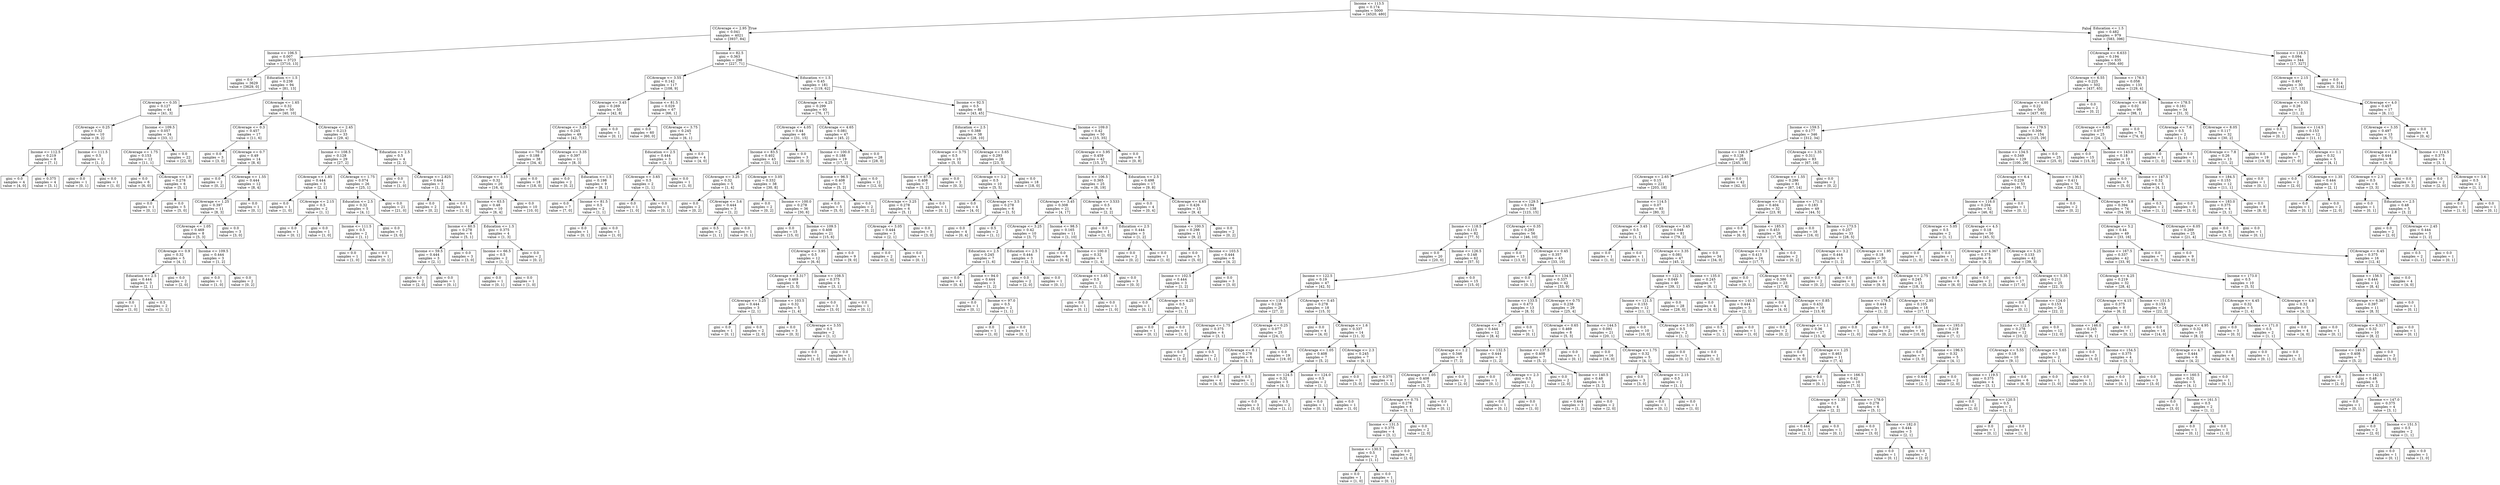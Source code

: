 digraph Tree {
node [shape=box] ;
0 [label="Income <= 113.5\ngini = 0.174\nsamples = 5000\nvalue = [4520, 480]"] ;
1 [label="CCAverage <= 2.95\ngini = 0.041\nsamples = 4021\nvalue = [3937, 84]"] ;
0 -> 1 [labeldistance=2.5, labelangle=45, headlabel="True"] ;
2 [label="Income <= 106.5\ngini = 0.007\nsamples = 3723\nvalue = [3710, 13]"] ;
1 -> 2 ;
3 [label="gini = 0.0\nsamples = 3629\nvalue = [3629, 0]"] ;
2 -> 3 ;
4 [label="Education <= 1.5\ngini = 0.238\nsamples = 94\nvalue = [81, 13]"] ;
2 -> 4 ;
5 [label="CCAverage <= 0.35\ngini = 0.127\nsamples = 44\nvalue = [41, 3]"] ;
4 -> 5 ;
6 [label="CCAverage <= 0.25\ngini = 0.32\nsamples = 10\nvalue = [8, 2]"] ;
5 -> 6 ;
7 [label="Income <= 112.5\ngini = 0.219\nsamples = 8\nvalue = [7, 1]"] ;
6 -> 7 ;
8 [label="gini = 0.0\nsamples = 4\nvalue = [4, 0]"] ;
7 -> 8 ;
9 [label="gini = 0.375\nsamples = 4\nvalue = [3, 1]"] ;
7 -> 9 ;
10 [label="Income <= 111.5\ngini = 0.5\nsamples = 2\nvalue = [1, 1]"] ;
6 -> 10 ;
11 [label="gini = 0.0\nsamples = 1\nvalue = [0, 1]"] ;
10 -> 11 ;
12 [label="gini = 0.0\nsamples = 1\nvalue = [1, 0]"] ;
10 -> 12 ;
13 [label="Income <= 109.5\ngini = 0.057\nsamples = 34\nvalue = [33, 1]"] ;
5 -> 13 ;
14 [label="CCAverage <= 1.75\ngini = 0.153\nsamples = 12\nvalue = [11, 1]"] ;
13 -> 14 ;
15 [label="gini = 0.0\nsamples = 6\nvalue = [6, 0]"] ;
14 -> 15 ;
16 [label="CCAverage <= 1.9\ngini = 0.278\nsamples = 6\nvalue = [5, 1]"] ;
14 -> 16 ;
17 [label="gini = 0.0\nsamples = 1\nvalue = [0, 1]"] ;
16 -> 17 ;
18 [label="gini = 0.0\nsamples = 5\nvalue = [5, 0]"] ;
16 -> 18 ;
19 [label="gini = 0.0\nsamples = 22\nvalue = [22, 0]"] ;
13 -> 19 ;
20 [label="CCAverage <= 1.65\ngini = 0.32\nsamples = 50\nvalue = [40, 10]"] ;
4 -> 20 ;
21 [label="CCAverage <= 0.3\ngini = 0.457\nsamples = 17\nvalue = [11, 6]"] ;
20 -> 21 ;
22 [label="gini = 0.0\nsamples = 3\nvalue = [3, 0]"] ;
21 -> 22 ;
23 [label="CCAverage <= 0.7\ngini = 0.49\nsamples = 14\nvalue = [8, 6]"] ;
21 -> 23 ;
24 [label="gini = 0.0\nsamples = 2\nvalue = [0, 2]"] ;
23 -> 24 ;
25 [label="CCAverage <= 1.55\ngini = 0.444\nsamples = 12\nvalue = [8, 4]"] ;
23 -> 25 ;
26 [label="CCAverage <= 1.25\ngini = 0.397\nsamples = 11\nvalue = [8, 3]"] ;
25 -> 26 ;
27 [label="CCAverage <= 1.05\ngini = 0.469\nsamples = 8\nvalue = [5, 3]"] ;
26 -> 27 ;
28 [label="CCAverage <= 0.9\ngini = 0.32\nsamples = 5\nvalue = [4, 1]"] ;
27 -> 28 ;
29 [label="Education <= 2.5\ngini = 0.444\nsamples = 3\nvalue = [2, 1]"] ;
28 -> 29 ;
30 [label="gini = 0.0\nsamples = 1\nvalue = [1, 0]"] ;
29 -> 30 ;
31 [label="gini = 0.5\nsamples = 2\nvalue = [1, 1]"] ;
29 -> 31 ;
32 [label="gini = 0.0\nsamples = 2\nvalue = [2, 0]"] ;
28 -> 32 ;
33 [label="Income <= 109.5\ngini = 0.444\nsamples = 3\nvalue = [1, 2]"] ;
27 -> 33 ;
34 [label="gini = 0.0\nsamples = 1\nvalue = [1, 0]"] ;
33 -> 34 ;
35 [label="gini = 0.0\nsamples = 2\nvalue = [0, 2]"] ;
33 -> 35 ;
36 [label="gini = 0.0\nsamples = 3\nvalue = [3, 0]"] ;
26 -> 36 ;
37 [label="gini = 0.0\nsamples = 1\nvalue = [0, 1]"] ;
25 -> 37 ;
38 [label="CCAverage <= 2.45\ngini = 0.213\nsamples = 33\nvalue = [29, 4]"] ;
20 -> 38 ;
39 [label="Income <= 108.5\ngini = 0.128\nsamples = 29\nvalue = [27, 2]"] ;
38 -> 39 ;
40 [label="CCAverage <= 1.85\ngini = 0.444\nsamples = 3\nvalue = [2, 1]"] ;
39 -> 40 ;
41 [label="gini = 0.0\nsamples = 1\nvalue = [1, 0]"] ;
40 -> 41 ;
42 [label="CCAverage <= 2.15\ngini = 0.5\nsamples = 2\nvalue = [1, 1]"] ;
40 -> 42 ;
43 [label="gini = 0.0\nsamples = 1\nvalue = [0, 1]"] ;
42 -> 43 ;
44 [label="gini = 0.0\nsamples = 1\nvalue = [1, 0]"] ;
42 -> 44 ;
45 [label="CCAverage <= 1.75\ngini = 0.074\nsamples = 26\nvalue = [25, 1]"] ;
39 -> 45 ;
46 [label="Education <= 2.5\ngini = 0.32\nsamples = 5\nvalue = [4, 1]"] ;
45 -> 46 ;
47 [label="Income <= 111.5\ngini = 0.5\nsamples = 2\nvalue = [1, 1]"] ;
46 -> 47 ;
48 [label="gini = 0.0\nsamples = 1\nvalue = [1, 0]"] ;
47 -> 48 ;
49 [label="gini = 0.0\nsamples = 1\nvalue = [0, 1]"] ;
47 -> 49 ;
50 [label="gini = 0.0\nsamples = 3\nvalue = [3, 0]"] ;
46 -> 50 ;
51 [label="gini = 0.0\nsamples = 21\nvalue = [21, 0]"] ;
45 -> 51 ;
52 [label="Education <= 2.5\ngini = 0.5\nsamples = 4\nvalue = [2, 2]"] ;
38 -> 52 ;
53 [label="gini = 0.0\nsamples = 1\nvalue = [1, 0]"] ;
52 -> 53 ;
54 [label="CCAverage <= 2.825\ngini = 0.444\nsamples = 3\nvalue = [1, 2]"] ;
52 -> 54 ;
55 [label="gini = 0.0\nsamples = 2\nvalue = [0, 2]"] ;
54 -> 55 ;
56 [label="gini = 0.0\nsamples = 1\nvalue = [1, 0]"] ;
54 -> 56 ;
57 [label="Income <= 82.5\ngini = 0.363\nsamples = 298\nvalue = [227, 71]"] ;
1 -> 57 ;
58 [label="CCAverage <= 3.55\ngini = 0.142\nsamples = 117\nvalue = [108, 9]"] ;
57 -> 58 ;
59 [label="CCAverage <= 3.45\ngini = 0.269\nsamples = 50\nvalue = [42, 8]"] ;
58 -> 59 ;
60 [label="CCAverage <= 3.25\ngini = 0.245\nsamples = 49\nvalue = [42, 7]"] ;
59 -> 60 ;
61 [label="Income <= 70.0\ngini = 0.188\nsamples = 38\nvalue = [34, 4]"] ;
60 -> 61 ;
62 [label="CCAverage <= 3.15\ngini = 0.32\nsamples = 20\nvalue = [16, 4]"] ;
61 -> 62 ;
63 [label="Income <= 63.5\ngini = 0.48\nsamples = 10\nvalue = [6, 4]"] ;
62 -> 63 ;
64 [label="Income <= 60.5\ngini = 0.278\nsamples = 6\nvalue = [5, 1]"] ;
63 -> 64 ;
65 [label="Income <= 59.5\ngini = 0.444\nsamples = 3\nvalue = [2, 1]"] ;
64 -> 65 ;
66 [label="gini = 0.0\nsamples = 2\nvalue = [2, 0]"] ;
65 -> 66 ;
67 [label="gini = 0.0\nsamples = 1\nvalue = [0, 1]"] ;
65 -> 67 ;
68 [label="gini = 0.0\nsamples = 3\nvalue = [3, 0]"] ;
64 -> 68 ;
69 [label="Education <= 1.5\ngini = 0.375\nsamples = 4\nvalue = [1, 3]"] ;
63 -> 69 ;
70 [label="Income <= 66.5\ngini = 0.5\nsamples = 2\nvalue = [1, 1]"] ;
69 -> 70 ;
71 [label="gini = 0.0\nsamples = 1\nvalue = [0, 1]"] ;
70 -> 71 ;
72 [label="gini = 0.0\nsamples = 1\nvalue = [1, 0]"] ;
70 -> 72 ;
73 [label="gini = 0.0\nsamples = 2\nvalue = [0, 2]"] ;
69 -> 73 ;
74 [label="gini = 0.0\nsamples = 10\nvalue = [10, 0]"] ;
62 -> 74 ;
75 [label="gini = 0.0\nsamples = 18\nvalue = [18, 0]"] ;
61 -> 75 ;
76 [label="CCAverage <= 3.35\ngini = 0.397\nsamples = 11\nvalue = [8, 3]"] ;
60 -> 76 ;
77 [label="gini = 0.0\nsamples = 2\nvalue = [0, 2]"] ;
76 -> 77 ;
78 [label="Education <= 1.5\ngini = 0.198\nsamples = 9\nvalue = [8, 1]"] ;
76 -> 78 ;
79 [label="gini = 0.0\nsamples = 7\nvalue = [7, 0]"] ;
78 -> 79 ;
80 [label="Income <= 81.5\ngini = 0.5\nsamples = 2\nvalue = [1, 1]"] ;
78 -> 80 ;
81 [label="gini = 0.0\nsamples = 1\nvalue = [0, 1]"] ;
80 -> 81 ;
82 [label="gini = 0.0\nsamples = 1\nvalue = [1, 0]"] ;
80 -> 82 ;
83 [label="gini = 0.0\nsamples = 1\nvalue = [0, 1]"] ;
59 -> 83 ;
84 [label="Income <= 81.5\ngini = 0.029\nsamples = 67\nvalue = [66, 1]"] ;
58 -> 84 ;
85 [label="gini = 0.0\nsamples = 60\nvalue = [60, 0]"] ;
84 -> 85 ;
86 [label="CCAverage <= 3.75\ngini = 0.245\nsamples = 7\nvalue = [6, 1]"] ;
84 -> 86 ;
87 [label="Education <= 2.5\ngini = 0.444\nsamples = 3\nvalue = [2, 1]"] ;
86 -> 87 ;
88 [label="CCAverage <= 3.65\ngini = 0.5\nsamples = 2\nvalue = [1, 1]"] ;
87 -> 88 ;
89 [label="gini = 0.0\nsamples = 1\nvalue = [1, 0]"] ;
88 -> 89 ;
90 [label="gini = 0.0\nsamples = 1\nvalue = [0, 1]"] ;
88 -> 90 ;
91 [label="gini = 0.0\nsamples = 1\nvalue = [1, 0]"] ;
87 -> 91 ;
92 [label="gini = 0.0\nsamples = 4\nvalue = [4, 0]"] ;
86 -> 92 ;
93 [label="Education <= 1.5\ngini = 0.45\nsamples = 181\nvalue = [119, 62]"] ;
57 -> 93 ;
94 [label="CCAverage <= 4.25\ngini = 0.299\nsamples = 93\nvalue = [76, 17]"] ;
93 -> 94 ;
95 [label="CCAverage <= 4.05\ngini = 0.44\nsamples = 46\nvalue = [31, 15]"] ;
94 -> 95 ;
96 [label="Income <= 83.5\ngini = 0.402\nsamples = 43\nvalue = [31, 12]"] ;
95 -> 96 ;
97 [label="CCAverage <= 3.25\ngini = 0.32\nsamples = 5\nvalue = [1, 4]"] ;
96 -> 97 ;
98 [label="gini = 0.0\nsamples = 2\nvalue = [0, 2]"] ;
97 -> 98 ;
99 [label="CCAverage <= 3.6\ngini = 0.444\nsamples = 3\nvalue = [1, 2]"] ;
97 -> 99 ;
100 [label="gini = 0.5\nsamples = 2\nvalue = [1, 1]"] ;
99 -> 100 ;
101 [label="gini = 0.0\nsamples = 1\nvalue = [0, 1]"] ;
99 -> 101 ;
102 [label="CCAverage <= 3.05\ngini = 0.332\nsamples = 38\nvalue = [30, 8]"] ;
96 -> 102 ;
103 [label="gini = 0.0\nsamples = 2\nvalue = [0, 2]"] ;
102 -> 103 ;
104 [label="Income <= 100.0\ngini = 0.278\nsamples = 36\nvalue = [30, 6]"] ;
102 -> 104 ;
105 [label="gini = 0.0\nsamples = 15\nvalue = [15, 0]"] ;
104 -> 105 ;
106 [label="Income <= 109.5\ngini = 0.408\nsamples = 21\nvalue = [15, 6]"] ;
104 -> 106 ;
107 [label="CCAverage <= 3.95\ngini = 0.5\nsamples = 12\nvalue = [6, 6]"] ;
106 -> 107 ;
108 [label="CCAverage <= 3.317\ngini = 0.469\nsamples = 8\nvalue = [3, 5]"] ;
107 -> 108 ;
109 [label="CCAverage <= 3.25\ngini = 0.444\nsamples = 3\nvalue = [2, 1]"] ;
108 -> 109 ;
110 [label="gini = 0.0\nsamples = 1\nvalue = [0, 1]"] ;
109 -> 110 ;
111 [label="gini = 0.0\nsamples = 2\nvalue = [2, 0]"] ;
109 -> 111 ;
112 [label="Income <= 103.5\ngini = 0.32\nsamples = 5\nvalue = [1, 4]"] ;
108 -> 112 ;
113 [label="gini = 0.0\nsamples = 3\nvalue = [0, 3]"] ;
112 -> 113 ;
114 [label="CCAverage <= 3.55\ngini = 0.5\nsamples = 2\nvalue = [1, 1]"] ;
112 -> 114 ;
115 [label="gini = 0.0\nsamples = 1\nvalue = [1, 0]"] ;
114 -> 115 ;
116 [label="gini = 0.0\nsamples = 1\nvalue = [0, 1]"] ;
114 -> 116 ;
117 [label="Income <= 108.5\ngini = 0.375\nsamples = 4\nvalue = [3, 1]"] ;
107 -> 117 ;
118 [label="gini = 0.0\nsamples = 3\nvalue = [3, 0]"] ;
117 -> 118 ;
119 [label="gini = 0.0\nsamples = 1\nvalue = [0, 1]"] ;
117 -> 119 ;
120 [label="gini = 0.0\nsamples = 9\nvalue = [9, 0]"] ;
106 -> 120 ;
121 [label="gini = 0.0\nsamples = 3\nvalue = [0, 3]"] ;
95 -> 121 ;
122 [label="CCAverage <= 4.65\ngini = 0.081\nsamples = 47\nvalue = [45, 2]"] ;
94 -> 122 ;
123 [label="Income <= 100.0\ngini = 0.188\nsamples = 19\nvalue = [17, 2]"] ;
122 -> 123 ;
124 [label="Income <= 96.5\ngini = 0.408\nsamples = 7\nvalue = [5, 2]"] ;
123 -> 124 ;
125 [label="gini = 0.0\nsamples = 5\nvalue = [5, 0]"] ;
124 -> 125 ;
126 [label="gini = 0.0\nsamples = 2\nvalue = [0, 2]"] ;
124 -> 126 ;
127 [label="gini = 0.0\nsamples = 12\nvalue = [12, 0]"] ;
123 -> 127 ;
128 [label="gini = 0.0\nsamples = 28\nvalue = [28, 0]"] ;
122 -> 128 ;
129 [label="Income <= 92.5\ngini = 0.5\nsamples = 88\nvalue = [43, 45]"] ;
93 -> 129 ;
130 [label="Education <= 2.5\ngini = 0.388\nsamples = 38\nvalue = [28, 10]"] ;
129 -> 130 ;
131 [label="CCAverage <= 3.75\ngini = 0.5\nsamples = 10\nvalue = [5, 5]"] ;
130 -> 131 ;
132 [label="Income <= 87.5\ngini = 0.408\nsamples = 7\nvalue = [5, 2]"] ;
131 -> 132 ;
133 [label="CCAverage <= 3.25\ngini = 0.278\nsamples = 6\nvalue = [5, 1]"] ;
132 -> 133 ;
134 [label="CCAverage <= 3.05\ngini = 0.444\nsamples = 3\nvalue = [2, 1]"] ;
133 -> 134 ;
135 [label="gini = 0.0\nsamples = 2\nvalue = [2, 0]"] ;
134 -> 135 ;
136 [label="gini = 0.0\nsamples = 1\nvalue = [0, 1]"] ;
134 -> 136 ;
137 [label="gini = 0.0\nsamples = 3\nvalue = [3, 0]"] ;
133 -> 137 ;
138 [label="gini = 0.0\nsamples = 1\nvalue = [0, 1]"] ;
132 -> 138 ;
139 [label="gini = 0.0\nsamples = 3\nvalue = [0, 3]"] ;
131 -> 139 ;
140 [label="CCAverage <= 3.65\ngini = 0.293\nsamples = 28\nvalue = [23, 5]"] ;
130 -> 140 ;
141 [label="CCAverage <= 3.2\ngini = 0.5\nsamples = 10\nvalue = [5, 5]"] ;
140 -> 141 ;
142 [label="gini = 0.0\nsamples = 4\nvalue = [4, 0]"] ;
141 -> 142 ;
143 [label="CCAverage <= 3.5\ngini = 0.278\nsamples = 6\nvalue = [1, 5]"] ;
141 -> 143 ;
144 [label="gini = 0.0\nsamples = 4\nvalue = [0, 4]"] ;
143 -> 144 ;
145 [label="gini = 0.5\nsamples = 2\nvalue = [1, 1]"] ;
143 -> 145 ;
146 [label="gini = 0.0\nsamples = 18\nvalue = [18, 0]"] ;
140 -> 146 ;
147 [label="Income <= 109.0\ngini = 0.42\nsamples = 50\nvalue = [15, 35]"] ;
129 -> 147 ;
148 [label="CCAverage <= 3.95\ngini = 0.459\nsamples = 42\nvalue = [15, 27]"] ;
147 -> 148 ;
149 [label="Income <= 106.5\ngini = 0.365\nsamples = 25\nvalue = [6, 19]"] ;
148 -> 149 ;
150 [label="CCAverage <= 3.45\ngini = 0.308\nsamples = 21\nvalue = [4, 17]"] ;
149 -> 150 ;
151 [label="CCAverage <= 3.25\ngini = 0.42\nsamples = 10\nvalue = [3, 7]"] ;
150 -> 151 ;
152 [label="Education <= 2.5\ngini = 0.245\nsamples = 7\nvalue = [1, 6]"] ;
151 -> 152 ;
153 [label="gini = 0.0\nsamples = 4\nvalue = [0, 4]"] ;
152 -> 153 ;
154 [label="Income <= 94.0\ngini = 0.444\nsamples = 3\nvalue = [1, 2]"] ;
152 -> 154 ;
155 [label="gini = 0.0\nsamples = 1\nvalue = [0, 1]"] ;
154 -> 155 ;
156 [label="Income <= 97.0\ngini = 0.5\nsamples = 2\nvalue = [1, 1]"] ;
154 -> 156 ;
157 [label="gini = 0.0\nsamples = 1\nvalue = [1, 0]"] ;
156 -> 157 ;
158 [label="gini = 0.0\nsamples = 1\nvalue = [0, 1]"] ;
156 -> 158 ;
159 [label="Education <= 2.5\ngini = 0.444\nsamples = 3\nvalue = [2, 1]"] ;
151 -> 159 ;
160 [label="gini = 0.0\nsamples = 2\nvalue = [2, 0]"] ;
159 -> 160 ;
161 [label="gini = 0.0\nsamples = 1\nvalue = [0, 1]"] ;
159 -> 161 ;
162 [label="Income <= 98.5\ngini = 0.165\nsamples = 11\nvalue = [1, 10]"] ;
150 -> 162 ;
163 [label="gini = 0.0\nsamples = 6\nvalue = [0, 6]"] ;
162 -> 163 ;
164 [label="Income <= 100.0\ngini = 0.32\nsamples = 5\nvalue = [1, 4]"] ;
162 -> 164 ;
165 [label="CCAverage <= 3.65\ngini = 0.5\nsamples = 2\nvalue = [1, 1]"] ;
164 -> 165 ;
166 [label="gini = 0.0\nsamples = 1\nvalue = [0, 1]"] ;
165 -> 166 ;
167 [label="gini = 0.0\nsamples = 1\nvalue = [1, 0]"] ;
165 -> 167 ;
168 [label="gini = 0.0\nsamples = 3\nvalue = [0, 3]"] ;
164 -> 168 ;
169 [label="CCAverage <= 3.533\ngini = 0.5\nsamples = 4\nvalue = [2, 2]"] ;
149 -> 169 ;
170 [label="gini = 0.0\nsamples = 1\nvalue = [1, 0]"] ;
169 -> 170 ;
171 [label="Education <= 2.5\ngini = 0.444\nsamples = 3\nvalue = [1, 2]"] ;
169 -> 171 ;
172 [label="gini = 0.0\nsamples = 2\nvalue = [0, 2]"] ;
171 -> 172 ;
173 [label="gini = 0.0\nsamples = 1\nvalue = [1, 0]"] ;
171 -> 173 ;
174 [label="Education <= 2.5\ngini = 0.498\nsamples = 17\nvalue = [9, 8]"] ;
148 -> 174 ;
175 [label="gini = 0.0\nsamples = 4\nvalue = [0, 4]"] ;
174 -> 175 ;
176 [label="CCAverage <= 4.65\ngini = 0.426\nsamples = 13\nvalue = [9, 4]"] ;
174 -> 176 ;
177 [label="Income <= 100.5\ngini = 0.298\nsamples = 11\nvalue = [9, 2]"] ;
176 -> 177 ;
178 [label="gini = 0.0\nsamples = 5\nvalue = [5, 0]"] ;
177 -> 178 ;
179 [label="Income <= 103.5\ngini = 0.444\nsamples = 6\nvalue = [4, 2]"] ;
177 -> 179 ;
180 [label="Income <= 102.5\ngini = 0.444\nsamples = 3\nvalue = [1, 2]"] ;
179 -> 180 ;
181 [label="gini = 0.0\nsamples = 1\nvalue = [0, 1]"] ;
180 -> 181 ;
182 [label="CCAverage <= 4.25\ngini = 0.5\nsamples = 2\nvalue = [1, 1]"] ;
180 -> 182 ;
183 [label="gini = 0.0\nsamples = 1\nvalue = [0, 1]"] ;
182 -> 183 ;
184 [label="gini = 0.0\nsamples = 1\nvalue = [1, 0]"] ;
182 -> 184 ;
185 [label="gini = 0.0\nsamples = 3\nvalue = [3, 0]"] ;
179 -> 185 ;
186 [label="gini = 0.0\nsamples = 2\nvalue = [0, 2]"] ;
176 -> 186 ;
187 [label="gini = 0.0\nsamples = 8\nvalue = [0, 8]"] ;
147 -> 187 ;
188 [label="Education <= 1.5\ngini = 0.482\nsamples = 979\nvalue = [583, 396]"] ;
0 -> 188 [labeldistance=2.5, labelangle=-45, headlabel="False"] ;
189 [label="CCAverage <= 6.633\ngini = 0.194\nsamples = 635\nvalue = [566, 69]"] ;
188 -> 189 ;
190 [label="CCAverage <= 6.55\ngini = 0.225\nsamples = 502\nvalue = [437, 65]"] ;
189 -> 190 ;
191 [label="CCAverage <= 4.05\ngini = 0.22\nsamples = 500\nvalue = [437, 63]"] ;
190 -> 191 ;
192 [label="Income <= 159.5\ngini = 0.177\nsamples = 346\nvalue = [312, 34]"] ;
191 -> 192 ;
193 [label="Income <= 146.5\ngini = 0.128\nsamples = 263\nvalue = [245, 18]"] ;
192 -> 193 ;
194 [label="CCAverage <= 2.65\ngini = 0.15\nsamples = 221\nvalue = [203, 18]"] ;
193 -> 194 ;
195 [label="Income <= 129.5\ngini = 0.194\nsamples = 138\nvalue = [123, 15]"] ;
194 -> 195 ;
196 [label="Income <= 118.5\ngini = 0.115\nsamples = 82\nvalue = [77, 5]"] ;
195 -> 196 ;
197 [label="gini = 0.0\nsamples = 20\nvalue = [20, 0]"] ;
196 -> 197 ;
198 [label="Income <= 126.5\ngini = 0.148\nsamples = 62\nvalue = [57, 5]"] ;
196 -> 198 ;
199 [label="Income <= 122.5\ngini = 0.19\nsamples = 47\nvalue = [42, 5]"] ;
198 -> 199 ;
200 [label="Income <= 119.5\ngini = 0.128\nsamples = 29\nvalue = [27, 2]"] ;
199 -> 200 ;
201 [label="CCAverage <= 1.75\ngini = 0.375\nsamples = 4\nvalue = [3, 1]"] ;
200 -> 201 ;
202 [label="gini = 0.0\nsamples = 2\nvalue = [2, 0]"] ;
201 -> 202 ;
203 [label="gini = 0.5\nsamples = 2\nvalue = [1, 1]"] ;
201 -> 203 ;
204 [label="CCAverage <= 0.25\ngini = 0.077\nsamples = 25\nvalue = [24, 1]"] ;
200 -> 204 ;
205 [label="CCAverage <= 0.1\ngini = 0.278\nsamples = 6\nvalue = [5, 1]"] ;
204 -> 205 ;
206 [label="gini = 0.0\nsamples = 4\nvalue = [4, 0]"] ;
205 -> 206 ;
207 [label="gini = 0.5\nsamples = 2\nvalue = [1, 1]"] ;
205 -> 207 ;
208 [label="gini = 0.0\nsamples = 19\nvalue = [19, 0]"] ;
204 -> 208 ;
209 [label="CCAverage <= 0.45\ngini = 0.278\nsamples = 18\nvalue = [15, 3]"] ;
199 -> 209 ;
210 [label="gini = 0.0\nsamples = 4\nvalue = [4, 0]"] ;
209 -> 210 ;
211 [label="CCAverage <= 1.6\ngini = 0.337\nsamples = 14\nvalue = [11, 3]"] ;
209 -> 211 ;
212 [label="CCAverage <= 1.05\ngini = 0.408\nsamples = 7\nvalue = [5, 2]"] ;
211 -> 212 ;
213 [label="Income <= 124.5\ngini = 0.32\nsamples = 5\nvalue = [4, 1]"] ;
212 -> 213 ;
214 [label="gini = 0.0\nsamples = 3\nvalue = [3, 0]"] ;
213 -> 214 ;
215 [label="gini = 0.5\nsamples = 2\nvalue = [1, 1]"] ;
213 -> 215 ;
216 [label="Income <= 124.0\ngini = 0.5\nsamples = 2\nvalue = [1, 1]"] ;
212 -> 216 ;
217 [label="gini = 0.0\nsamples = 1\nvalue = [0, 1]"] ;
216 -> 217 ;
218 [label="gini = 0.0\nsamples = 1\nvalue = [1, 0]"] ;
216 -> 218 ;
219 [label="CCAverage <= 2.3\ngini = 0.245\nsamples = 7\nvalue = [6, 1]"] ;
211 -> 219 ;
220 [label="gini = 0.0\nsamples = 3\nvalue = [3, 0]"] ;
219 -> 220 ;
221 [label="gini = 0.375\nsamples = 4\nvalue = [3, 1]"] ;
219 -> 221 ;
222 [label="gini = 0.0\nsamples = 15\nvalue = [15, 0]"] ;
198 -> 222 ;
223 [label="CCAverage <= 0.35\ngini = 0.293\nsamples = 56\nvalue = [46, 10]"] ;
195 -> 223 ;
224 [label="gini = 0.0\nsamples = 13\nvalue = [13, 0]"] ;
223 -> 224 ;
225 [label="CCAverage <= 0.45\ngini = 0.357\nsamples = 43\nvalue = [33, 10]"] ;
223 -> 225 ;
226 [label="gini = 0.0\nsamples = 1\nvalue = [0, 1]"] ;
225 -> 226 ;
227 [label="Income <= 134.5\ngini = 0.337\nsamples = 42\nvalue = [33, 9]"] ;
225 -> 227 ;
228 [label="Income <= 133.5\ngini = 0.473\nsamples = 13\nvalue = [8, 5]"] ;
227 -> 228 ;
229 [label="CCAverage <= 1.7\ngini = 0.444\nsamples = 12\nvalue = [8, 4]"] ;
228 -> 229 ;
230 [label="CCAverage <= 1.2\ngini = 0.346\nsamples = 9\nvalue = [7, 2]"] ;
229 -> 230 ;
231 [label="CCAverage <= 1.05\ngini = 0.408\nsamples = 7\nvalue = [5, 2]"] ;
230 -> 231 ;
232 [label="CCAverage <= 0.75\ngini = 0.278\nsamples = 6\nvalue = [5, 1]"] ;
231 -> 232 ;
233 [label="Income <= 131.5\ngini = 0.375\nsamples = 4\nvalue = [3, 1]"] ;
232 -> 233 ;
234 [label="Income <= 130.5\ngini = 0.5\nsamples = 2\nvalue = [1, 1]"] ;
233 -> 234 ;
235 [label="gini = 0.0\nsamples = 1\nvalue = [1, 0]"] ;
234 -> 235 ;
236 [label="gini = 0.0\nsamples = 1\nvalue = [0, 1]"] ;
234 -> 236 ;
237 [label="gini = 0.0\nsamples = 2\nvalue = [2, 0]"] ;
233 -> 237 ;
238 [label="gini = 0.0\nsamples = 2\nvalue = [2, 0]"] ;
232 -> 238 ;
239 [label="gini = 0.0\nsamples = 1\nvalue = [0, 1]"] ;
231 -> 239 ;
240 [label="gini = 0.0\nsamples = 2\nvalue = [2, 0]"] ;
230 -> 240 ;
241 [label="Income <= 132.5\ngini = 0.444\nsamples = 3\nvalue = [1, 2]"] ;
229 -> 241 ;
242 [label="gini = 0.0\nsamples = 1\nvalue = [0, 1]"] ;
241 -> 242 ;
243 [label="CCAverage <= 2.3\ngini = 0.5\nsamples = 2\nvalue = [1, 1]"] ;
241 -> 243 ;
244 [label="gini = 0.0\nsamples = 1\nvalue = [0, 1]"] ;
243 -> 244 ;
245 [label="gini = 0.0\nsamples = 1\nvalue = [1, 0]"] ;
243 -> 245 ;
246 [label="gini = 0.0\nsamples = 1\nvalue = [0, 1]"] ;
228 -> 246 ;
247 [label="CCAverage <= 0.75\ngini = 0.238\nsamples = 29\nvalue = [25, 4]"] ;
227 -> 247 ;
248 [label="CCAverage <= 0.65\ngini = 0.469\nsamples = 8\nvalue = [5, 3]"] ;
247 -> 248 ;
249 [label="Income <= 137.5\ngini = 0.408\nsamples = 7\nvalue = [5, 2]"] ;
248 -> 249 ;
250 [label="gini = 0.0\nsamples = 2\nvalue = [2, 0]"] ;
249 -> 250 ;
251 [label="Income <= 140.5\ngini = 0.48\nsamples = 5\nvalue = [3, 2]"] ;
249 -> 251 ;
252 [label="gini = 0.444\nsamples = 3\nvalue = [1, 2]"] ;
251 -> 252 ;
253 [label="gini = 0.0\nsamples = 2\nvalue = [2, 0]"] ;
251 -> 253 ;
254 [label="gini = 0.0\nsamples = 1\nvalue = [0, 1]"] ;
248 -> 254 ;
255 [label="Income <= 144.5\ngini = 0.091\nsamples = 21\nvalue = [20, 1]"] ;
247 -> 255 ;
256 [label="gini = 0.0\nsamples = 16\nvalue = [16, 0]"] ;
255 -> 256 ;
257 [label="CCAverage <= 1.75\ngini = 0.32\nsamples = 5\nvalue = [4, 1]"] ;
255 -> 257 ;
258 [label="gini = 0.0\nsamples = 3\nvalue = [3, 0]"] ;
257 -> 258 ;
259 [label="CCAverage <= 2.15\ngini = 0.5\nsamples = 2\nvalue = [1, 1]"] ;
257 -> 259 ;
260 [label="gini = 0.0\nsamples = 1\nvalue = [0, 1]"] ;
259 -> 260 ;
261 [label="gini = 0.0\nsamples = 1\nvalue = [1, 0]"] ;
259 -> 261 ;
262 [label="Income <= 114.5\ngini = 0.07\nsamples = 83\nvalue = [80, 3]"] ;
194 -> 262 ;
263 [label="CCAverage <= 3.45\ngini = 0.5\nsamples = 2\nvalue = [1, 1]"] ;
262 -> 263 ;
264 [label="gini = 0.0\nsamples = 1\nvalue = [1, 0]"] ;
263 -> 264 ;
265 [label="gini = 0.0\nsamples = 1\nvalue = [0, 1]"] ;
263 -> 265 ;
266 [label="CCAverage <= 3.45\ngini = 0.048\nsamples = 81\nvalue = [79, 2]"] ;
262 -> 266 ;
267 [label="CCAverage <= 3.35\ngini = 0.081\nsamples = 47\nvalue = [45, 2]"] ;
266 -> 267 ;
268 [label="Income <= 122.5\ngini = 0.049\nsamples = 40\nvalue = [39, 1]"] ;
267 -> 268 ;
269 [label="Income <= 121.5\ngini = 0.153\nsamples = 12\nvalue = [11, 1]"] ;
268 -> 269 ;
270 [label="gini = 0.0\nsamples = 10\nvalue = [10, 0]"] ;
269 -> 270 ;
271 [label="CCAverage <= 3.05\ngini = 0.5\nsamples = 2\nvalue = [1, 1]"] ;
269 -> 271 ;
272 [label="gini = 0.0\nsamples = 1\nvalue = [0, 1]"] ;
271 -> 272 ;
273 [label="gini = 0.0\nsamples = 1\nvalue = [1, 0]"] ;
271 -> 273 ;
274 [label="gini = 0.0\nsamples = 28\nvalue = [28, 0]"] ;
268 -> 274 ;
275 [label="Income <= 135.0\ngini = 0.245\nsamples = 7\nvalue = [6, 1]"] ;
267 -> 275 ;
276 [label="gini = 0.0\nsamples = 4\nvalue = [4, 0]"] ;
275 -> 276 ;
277 [label="Income <= 140.5\ngini = 0.444\nsamples = 3\nvalue = [2, 1]"] ;
275 -> 277 ;
278 [label="gini = 0.5\nsamples = 2\nvalue = [1, 1]"] ;
277 -> 278 ;
279 [label="gini = 0.0\nsamples = 1\nvalue = [1, 0]"] ;
277 -> 279 ;
280 [label="gini = 0.0\nsamples = 34\nvalue = [34, 0]"] ;
266 -> 280 ;
281 [label="gini = 0.0\nsamples = 42\nvalue = [42, 0]"] ;
193 -> 281 ;
282 [label="CCAverage <= 3.35\ngini = 0.311\nsamples = 83\nvalue = [67, 16]"] ;
192 -> 282 ;
283 [label="CCAverage <= 1.55\ngini = 0.286\nsamples = 81\nvalue = [67, 14]"] ;
282 -> 283 ;
284 [label="CCAverage <= 0.1\ngini = 0.404\nsamples = 32\nvalue = [23, 9]"] ;
283 -> 284 ;
285 [label="gini = 0.0\nsamples = 6\nvalue = [6, 0]"] ;
284 -> 285 ;
286 [label="Income <= 185.5\ngini = 0.453\nsamples = 26\nvalue = [17, 9]"] ;
284 -> 286 ;
287 [label="CCAverage <= 0.3\ngini = 0.413\nsamples = 24\nvalue = [17, 7]"] ;
286 -> 287 ;
288 [label="gini = 0.0\nsamples = 1\nvalue = [0, 1]"] ;
287 -> 288 ;
289 [label="CCAverage <= 0.6\ngini = 0.386\nsamples = 23\nvalue = [17, 6]"] ;
287 -> 289 ;
290 [label="gini = 0.0\nsamples = 4\nvalue = [4, 0]"] ;
289 -> 290 ;
291 [label="CCAverage <= 0.85\ngini = 0.432\nsamples = 19\nvalue = [13, 6]"] ;
289 -> 291 ;
292 [label="gini = 0.0\nsamples = 2\nvalue = [0, 2]"] ;
291 -> 292 ;
293 [label="CCAverage <= 1.1\ngini = 0.36\nsamples = 17\nvalue = [13, 4]"] ;
291 -> 293 ;
294 [label="gini = 0.0\nsamples = 6\nvalue = [6, 0]"] ;
293 -> 294 ;
295 [label="CCAverage <= 1.25\ngini = 0.463\nsamples = 11\nvalue = [7, 4]"] ;
293 -> 295 ;
296 [label="gini = 0.0\nsamples = 1\nvalue = [0, 1]"] ;
295 -> 296 ;
297 [label="Income <= 166.5\ngini = 0.42\nsamples = 10\nvalue = [7, 3]"] ;
295 -> 297 ;
298 [label="CCAverage <= 1.35\ngini = 0.5\nsamples = 4\nvalue = [2, 2]"] ;
297 -> 298 ;
299 [label="gini = 0.444\nsamples = 3\nvalue = [2, 1]"] ;
298 -> 299 ;
300 [label="gini = 0.0\nsamples = 1\nvalue = [0, 1]"] ;
298 -> 300 ;
301 [label="Income <= 178.0\ngini = 0.278\nsamples = 6\nvalue = [5, 1]"] ;
297 -> 301 ;
302 [label="gini = 0.0\nsamples = 3\nvalue = [3, 0]"] ;
301 -> 302 ;
303 [label="Income <= 182.0\ngini = 0.444\nsamples = 3\nvalue = [2, 1]"] ;
301 -> 303 ;
304 [label="gini = 0.0\nsamples = 1\nvalue = [0, 1]"] ;
303 -> 304 ;
305 [label="gini = 0.0\nsamples = 2\nvalue = [2, 0]"] ;
303 -> 305 ;
306 [label="gini = 0.0\nsamples = 2\nvalue = [0, 2]"] ;
286 -> 306 ;
307 [label="Income <= 171.5\ngini = 0.183\nsamples = 49\nvalue = [44, 5]"] ;
283 -> 307 ;
308 [label="gini = 0.0\nsamples = 16\nvalue = [16, 0]"] ;
307 -> 308 ;
309 [label="Income <= 173.5\ngini = 0.257\nsamples = 33\nvalue = [28, 5]"] ;
307 -> 309 ;
310 [label="CCAverage <= 3.2\ngini = 0.444\nsamples = 3\nvalue = [1, 2]"] ;
309 -> 310 ;
311 [label="gini = 0.0\nsamples = 2\nvalue = [0, 2]"] ;
310 -> 311 ;
312 [label="gini = 0.0\nsamples = 1\nvalue = [1, 0]"] ;
310 -> 312 ;
313 [label="CCAverage <= 1.95\ngini = 0.18\nsamples = 30\nvalue = [27, 3]"] ;
309 -> 313 ;
314 [label="gini = 0.0\nsamples = 9\nvalue = [9, 0]"] ;
313 -> 314 ;
315 [label="CCAverage <= 2.75\ngini = 0.245\nsamples = 21\nvalue = [18, 3]"] ;
313 -> 315 ;
316 [label="Income <= 179.5\ngini = 0.444\nsamples = 3\nvalue = [1, 2]"] ;
315 -> 316 ;
317 [label="gini = 0.0\nsamples = 1\nvalue = [1, 0]"] ;
316 -> 317 ;
318 [label="gini = 0.0\nsamples = 2\nvalue = [0, 2]"] ;
316 -> 318 ;
319 [label="CCAverage <= 2.95\ngini = 0.105\nsamples = 18\nvalue = [17, 1]"] ;
315 -> 319 ;
320 [label="gini = 0.0\nsamples = 10\nvalue = [10, 0]"] ;
319 -> 320 ;
321 [label="Income <= 193.0\ngini = 0.219\nsamples = 8\nvalue = [7, 1]"] ;
319 -> 321 ;
322 [label="gini = 0.0\nsamples = 3\nvalue = [3, 0]"] ;
321 -> 322 ;
323 [label="Income <= 196.5\ngini = 0.32\nsamples = 5\nvalue = [4, 1]"] ;
321 -> 323 ;
324 [label="gini = 0.444\nsamples = 3\nvalue = [2, 1]"] ;
323 -> 324 ;
325 [label="gini = 0.0\nsamples = 2\nvalue = [2, 0]"] ;
323 -> 325 ;
326 [label="gini = 0.0\nsamples = 2\nvalue = [0, 2]"] ;
282 -> 326 ;
327 [label="Income <= 179.5\ngini = 0.306\nsamples = 154\nvalue = [125, 29]"] ;
191 -> 327 ;
328 [label="Income <= 134.5\ngini = 0.349\nsamples = 129\nvalue = [100, 29]"] ;
327 -> 328 ;
329 [label="CCAverage <= 6.4\ngini = 0.229\nsamples = 53\nvalue = [46, 7]"] ;
328 -> 329 ;
330 [label="Income <= 116.0\ngini = 0.204\nsamples = 52\nvalue = [46, 6]"] ;
329 -> 330 ;
331 [label="CCAverage <= 5.05\ngini = 0.5\nsamples = 2\nvalue = [1, 1]"] ;
330 -> 331 ;
332 [label="gini = 0.0\nsamples = 1\nvalue = [1, 0]"] ;
331 -> 332 ;
333 [label="gini = 0.0\nsamples = 1\nvalue = [0, 1]"] ;
331 -> 333 ;
334 [label="CCAverage <= 4.5\ngini = 0.18\nsamples = 50\nvalue = [45, 5]"] ;
330 -> 334 ;
335 [label="CCAverage <= 4.367\ngini = 0.375\nsamples = 8\nvalue = [6, 2]"] ;
334 -> 335 ;
336 [label="gini = 0.0\nsamples = 6\nvalue = [6, 0]"] ;
335 -> 336 ;
337 [label="gini = 0.0\nsamples = 2\nvalue = [0, 2]"] ;
335 -> 337 ;
338 [label="CCAverage <= 5.25\ngini = 0.133\nsamples = 42\nvalue = [39, 3]"] ;
334 -> 338 ;
339 [label="gini = 0.0\nsamples = 17\nvalue = [17, 0]"] ;
338 -> 339 ;
340 [label="CCAverage <= 5.35\ngini = 0.211\nsamples = 25\nvalue = [22, 3]"] ;
338 -> 340 ;
341 [label="gini = 0.0\nsamples = 1\nvalue = [0, 1]"] ;
340 -> 341 ;
342 [label="Income <= 124.0\ngini = 0.153\nsamples = 24\nvalue = [22, 2]"] ;
340 -> 342 ;
343 [label="Income <= 122.5\ngini = 0.278\nsamples = 12\nvalue = [10, 2]"] ;
342 -> 343 ;
344 [label="CCAverage <= 5.55\ngini = 0.18\nsamples = 10\nvalue = [9, 1]"] ;
343 -> 344 ;
345 [label="Income <= 119.5\ngini = 0.375\nsamples = 4\nvalue = [3, 1]"] ;
344 -> 345 ;
346 [label="gini = 0.0\nsamples = 2\nvalue = [2, 0]"] ;
345 -> 346 ;
347 [label="Income <= 120.5\ngini = 0.5\nsamples = 2\nvalue = [1, 1]"] ;
345 -> 347 ;
348 [label="gini = 0.0\nsamples = 1\nvalue = [0, 1]"] ;
347 -> 348 ;
349 [label="gini = 0.0\nsamples = 1\nvalue = [1, 0]"] ;
347 -> 349 ;
350 [label="gini = 0.0\nsamples = 6\nvalue = [6, 0]"] ;
344 -> 350 ;
351 [label="CCAverage <= 5.65\ngini = 0.5\nsamples = 2\nvalue = [1, 1]"] ;
343 -> 351 ;
352 [label="gini = 0.0\nsamples = 1\nvalue = [1, 0]"] ;
351 -> 352 ;
353 [label="gini = 0.0\nsamples = 1\nvalue = [0, 1]"] ;
351 -> 353 ;
354 [label="gini = 0.0\nsamples = 12\nvalue = [12, 0]"] ;
342 -> 354 ;
355 [label="gini = 0.0\nsamples = 1\nvalue = [0, 1]"] ;
329 -> 355 ;
356 [label="Income <= 136.5\ngini = 0.411\nsamples = 76\nvalue = [54, 22]"] ;
328 -> 356 ;
357 [label="gini = 0.0\nsamples = 2\nvalue = [0, 2]"] ;
356 -> 357 ;
358 [label="CCAverage <= 5.8\ngini = 0.394\nsamples = 74\nvalue = [54, 20]"] ;
356 -> 358 ;
359 [label="CCAverage <= 5.2\ngini = 0.44\nsamples = 49\nvalue = [33, 16]"] ;
358 -> 359 ;
360 [label="Income <= 167.5\ngini = 0.337\nsamples = 42\nvalue = [33, 9]"] ;
359 -> 360 ;
361 [label="CCAverage <= 4.25\ngini = 0.219\nsamples = 32\nvalue = [28, 4]"] ;
360 -> 361 ;
362 [label="CCAverage <= 4.15\ngini = 0.375\nsamples = 8\nvalue = [6, 2]"] ;
361 -> 362 ;
363 [label="Income <= 146.0\ngini = 0.245\nsamples = 7\nvalue = [6, 1]"] ;
362 -> 363 ;
364 [label="gini = 0.0\nsamples = 3\nvalue = [3, 0]"] ;
363 -> 364 ;
365 [label="Income <= 154.5\ngini = 0.375\nsamples = 4\nvalue = [3, 1]"] ;
363 -> 365 ;
366 [label="gini = 0.0\nsamples = 1\nvalue = [0, 1]"] ;
365 -> 366 ;
367 [label="gini = 0.0\nsamples = 3\nvalue = [3, 0]"] ;
365 -> 367 ;
368 [label="gini = 0.0\nsamples = 1\nvalue = [0, 1]"] ;
362 -> 368 ;
369 [label="Income <= 151.5\ngini = 0.153\nsamples = 24\nvalue = [22, 2]"] ;
361 -> 369 ;
370 [label="gini = 0.0\nsamples = 14\nvalue = [14, 0]"] ;
369 -> 370 ;
371 [label="CCAverage <= 4.95\ngini = 0.32\nsamples = 10\nvalue = [8, 2]"] ;
369 -> 371 ;
372 [label="CCAverage <= 4.7\ngini = 0.444\nsamples = 6\nvalue = [4, 2]"] ;
371 -> 372 ;
373 [label="Income <= 160.5\ngini = 0.32\nsamples = 5\nvalue = [4, 1]"] ;
372 -> 373 ;
374 [label="gini = 0.0\nsamples = 3\nvalue = [3, 0]"] ;
373 -> 374 ;
375 [label="Income <= 161.5\ngini = 0.5\nsamples = 2\nvalue = [1, 1]"] ;
373 -> 375 ;
376 [label="gini = 0.0\nsamples = 1\nvalue = [0, 1]"] ;
375 -> 376 ;
377 [label="gini = 0.0\nsamples = 1\nvalue = [1, 0]"] ;
375 -> 377 ;
378 [label="gini = 0.0\nsamples = 1\nvalue = [0, 1]"] ;
372 -> 378 ;
379 [label="gini = 0.0\nsamples = 4\nvalue = [4, 0]"] ;
371 -> 379 ;
380 [label="Income <= 173.0\ngini = 0.5\nsamples = 10\nvalue = [5, 5]"] ;
360 -> 380 ;
381 [label="CCAverage <= 4.45\ngini = 0.32\nsamples = 5\nvalue = [1, 4]"] ;
380 -> 381 ;
382 [label="gini = 0.0\nsamples = 3\nvalue = [0, 3]"] ;
381 -> 382 ;
383 [label="Income <= 171.0\ngini = 0.5\nsamples = 2\nvalue = [1, 1]"] ;
381 -> 383 ;
384 [label="gini = 0.0\nsamples = 1\nvalue = [0, 1]"] ;
383 -> 384 ;
385 [label="gini = 0.0\nsamples = 1\nvalue = [1, 0]"] ;
383 -> 385 ;
386 [label="CCAverage <= 4.8\ngini = 0.32\nsamples = 5\nvalue = [4, 1]"] ;
380 -> 386 ;
387 [label="gini = 0.0\nsamples = 4\nvalue = [4, 0]"] ;
386 -> 387 ;
388 [label="gini = 0.0\nsamples = 1\nvalue = [0, 1]"] ;
386 -> 388 ;
389 [label="gini = 0.0\nsamples = 7\nvalue = [0, 7]"] ;
359 -> 389 ;
390 [label="CCAverage <= 6.05\ngini = 0.269\nsamples = 25\nvalue = [21, 4]"] ;
358 -> 390 ;
391 [label="gini = 0.0\nsamples = 9\nvalue = [9, 0]"] ;
390 -> 391 ;
392 [label="CCAverage <= 6.45\ngini = 0.375\nsamples = 16\nvalue = [12, 4]"] ;
390 -> 392 ;
393 [label="Income <= 156.5\ngini = 0.444\nsamples = 12\nvalue = [8, 4]"] ;
392 -> 393 ;
394 [label="CCAverage <= 6.367\ngini = 0.397\nsamples = 11\nvalue = [8, 3]"] ;
393 -> 394 ;
395 [label="CCAverage <= 6.317\ngini = 0.32\nsamples = 10\nvalue = [8, 2]"] ;
394 -> 395 ;
396 [label="Income <= 140.5\ngini = 0.408\nsamples = 7\nvalue = [5, 2]"] ;
395 -> 396 ;
397 [label="gini = 0.0\nsamples = 2\nvalue = [2, 0]"] ;
396 -> 397 ;
398 [label="Income <= 142.5\ngini = 0.48\nsamples = 5\nvalue = [3, 2]"] ;
396 -> 398 ;
399 [label="gini = 0.0\nsamples = 1\nvalue = [0, 1]"] ;
398 -> 399 ;
400 [label="Income <= 147.0\ngini = 0.375\nsamples = 4\nvalue = [3, 1]"] ;
398 -> 400 ;
401 [label="gini = 0.0\nsamples = 2\nvalue = [2, 0]"] ;
400 -> 401 ;
402 [label="Income <= 151.5\ngini = 0.5\nsamples = 2\nvalue = [1, 1]"] ;
400 -> 402 ;
403 [label="gini = 0.0\nsamples = 1\nvalue = [0, 1]"] ;
402 -> 403 ;
404 [label="gini = 0.0\nsamples = 1\nvalue = [1, 0]"] ;
402 -> 404 ;
405 [label="gini = 0.0\nsamples = 3\nvalue = [3, 0]"] ;
395 -> 405 ;
406 [label="gini = 0.0\nsamples = 1\nvalue = [0, 1]"] ;
394 -> 406 ;
407 [label="gini = 0.0\nsamples = 1\nvalue = [0, 1]"] ;
393 -> 407 ;
408 [label="gini = 0.0\nsamples = 4\nvalue = [4, 0]"] ;
392 -> 408 ;
409 [label="gini = 0.0\nsamples = 25\nvalue = [25, 0]"] ;
327 -> 409 ;
410 [label="gini = 0.0\nsamples = 2\nvalue = [0, 2]"] ;
190 -> 410 ;
411 [label="Income <= 176.5\ngini = 0.058\nsamples = 133\nvalue = [129, 4]"] ;
189 -> 411 ;
412 [label="CCAverage <= 6.95\ngini = 0.02\nsamples = 99\nvalue = [98, 1]"] ;
411 -> 412 ;
413 [label="CCAverage <= 6.85\ngini = 0.077\nsamples = 25\nvalue = [24, 1]"] ;
412 -> 413 ;
414 [label="gini = 0.0\nsamples = 15\nvalue = [15, 0]"] ;
413 -> 414 ;
415 [label="Income <= 143.0\ngini = 0.18\nsamples = 10\nvalue = [9, 1]"] ;
413 -> 415 ;
416 [label="gini = 0.0\nsamples = 5\nvalue = [5, 0]"] ;
415 -> 416 ;
417 [label="Income <= 147.5\ngini = 0.32\nsamples = 5\nvalue = [4, 1]"] ;
415 -> 417 ;
418 [label="gini = 0.5\nsamples = 2\nvalue = [1, 1]"] ;
417 -> 418 ;
419 [label="gini = 0.0\nsamples = 3\nvalue = [3, 0]"] ;
417 -> 419 ;
420 [label="gini = 0.0\nsamples = 74\nvalue = [74, 0]"] ;
412 -> 420 ;
421 [label="Income <= 178.5\ngini = 0.161\nsamples = 34\nvalue = [31, 3]"] ;
411 -> 421 ;
422 [label="CCAverage <= 7.6\ngini = 0.5\nsamples = 2\nvalue = [1, 1]"] ;
421 -> 422 ;
423 [label="gini = 0.0\nsamples = 1\nvalue = [1, 0]"] ;
422 -> 423 ;
424 [label="gini = 0.0\nsamples = 1\nvalue = [0, 1]"] ;
422 -> 424 ;
425 [label="CCAverage <= 8.05\ngini = 0.117\nsamples = 32\nvalue = [30, 2]"] ;
421 -> 425 ;
426 [label="CCAverage <= 7.8\ngini = 0.26\nsamples = 13\nvalue = [11, 2]"] ;
425 -> 426 ;
427 [label="Income <= 184.5\ngini = 0.153\nsamples = 12\nvalue = [11, 1]"] ;
426 -> 427 ;
428 [label="Income <= 183.0\ngini = 0.375\nsamples = 4\nvalue = [3, 1]"] ;
427 -> 428 ;
429 [label="gini = 0.0\nsamples = 3\nvalue = [3, 0]"] ;
428 -> 429 ;
430 [label="gini = 0.0\nsamples = 1\nvalue = [0, 1]"] ;
428 -> 430 ;
431 [label="gini = 0.0\nsamples = 8\nvalue = [8, 0]"] ;
427 -> 431 ;
432 [label="gini = 0.0\nsamples = 1\nvalue = [0, 1]"] ;
426 -> 432 ;
433 [label="gini = 0.0\nsamples = 19\nvalue = [19, 0]"] ;
425 -> 433 ;
434 [label="Income <= 116.5\ngini = 0.094\nsamples = 344\nvalue = [17, 327]"] ;
188 -> 434 ;
435 [label="CCAverage <= 2.15\ngini = 0.491\nsamples = 30\nvalue = [17, 13]"] ;
434 -> 435 ;
436 [label="CCAverage <= 0.55\ngini = 0.26\nsamples = 13\nvalue = [11, 2]"] ;
435 -> 436 ;
437 [label="gini = 0.0\nsamples = 1\nvalue = [0, 1]"] ;
436 -> 437 ;
438 [label="Income <= 114.5\ngini = 0.153\nsamples = 12\nvalue = [11, 1]"] ;
436 -> 438 ;
439 [label="gini = 0.0\nsamples = 7\nvalue = [7, 0]"] ;
438 -> 439 ;
440 [label="CCAverage <= 1.1\ngini = 0.32\nsamples = 5\nvalue = [4, 1]"] ;
438 -> 440 ;
441 [label="gini = 0.0\nsamples = 2\nvalue = [2, 0]"] ;
440 -> 441 ;
442 [label="CCAverage <= 1.35\ngini = 0.444\nsamples = 3\nvalue = [2, 1]"] ;
440 -> 442 ;
443 [label="gini = 0.0\nsamples = 1\nvalue = [0, 1]"] ;
442 -> 443 ;
444 [label="gini = 0.0\nsamples = 2\nvalue = [2, 0]"] ;
442 -> 444 ;
445 [label="CCAverage <= 4.0\ngini = 0.457\nsamples = 17\nvalue = [6, 11]"] ;
435 -> 445 ;
446 [label="CCAverage <= 3.35\ngini = 0.497\nsamples = 13\nvalue = [6, 7]"] ;
445 -> 446 ;
447 [label="CCAverage <= 2.8\ngini = 0.444\nsamples = 9\nvalue = [3, 6]"] ;
446 -> 447 ;
448 [label="CCAverage <= 2.3\ngini = 0.5\nsamples = 6\nvalue = [3, 3]"] ;
447 -> 448 ;
449 [label="gini = 0.0\nsamples = 1\nvalue = [0, 1]"] ;
448 -> 449 ;
450 [label="Education <= 2.5\ngini = 0.48\nsamples = 5\nvalue = [3, 2]"] ;
448 -> 450 ;
451 [label="gini = 0.0\nsamples = 2\nvalue = [2, 0]"] ;
450 -> 451 ;
452 [label="CCAverage <= 2.45\ngini = 0.444\nsamples = 3\nvalue = [1, 2]"] ;
450 -> 452 ;
453 [label="gini = 0.5\nsamples = 2\nvalue = [1, 1]"] ;
452 -> 453 ;
454 [label="gini = 0.0\nsamples = 1\nvalue = [0, 1]"] ;
452 -> 454 ;
455 [label="gini = 0.0\nsamples = 3\nvalue = [0, 3]"] ;
447 -> 455 ;
456 [label="Income <= 114.5\ngini = 0.375\nsamples = 4\nvalue = [3, 1]"] ;
446 -> 456 ;
457 [label="gini = 0.0\nsamples = 2\nvalue = [2, 0]"] ;
456 -> 457 ;
458 [label="CCAverage <= 3.6\ngini = 0.5\nsamples = 2\nvalue = [1, 1]"] ;
456 -> 458 ;
459 [label="gini = 0.0\nsamples = 1\nvalue = [1, 0]"] ;
458 -> 459 ;
460 [label="gini = 0.0\nsamples = 1\nvalue = [0, 1]"] ;
458 -> 460 ;
461 [label="gini = 0.0\nsamples = 4\nvalue = [0, 4]"] ;
445 -> 461 ;
462 [label="gini = 0.0\nsamples = 314\nvalue = [0, 314]"] ;
434 -> 462 ;
}